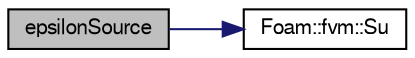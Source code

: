 digraph "epsilonSource"
{
  bgcolor="transparent";
  edge [fontname="FreeSans",fontsize="10",labelfontname="FreeSans",labelfontsize="10"];
  node [fontname="FreeSans",fontsize="10",shape=record];
  rankdir="LR";
  Node467 [label="epsilonSource",height=0.2,width=0.4,color="black", fillcolor="grey75", style="filled", fontcolor="black"];
  Node467 -> Node468 [color="midnightblue",fontsize="10",style="solid",fontname="FreeSans"];
  Node468 [label="Foam::fvm::Su",height=0.2,width=0.4,color="black",URL="$a21135.html#aefc56bbe28461d4d4358b0b9f5f8d816"];
}
